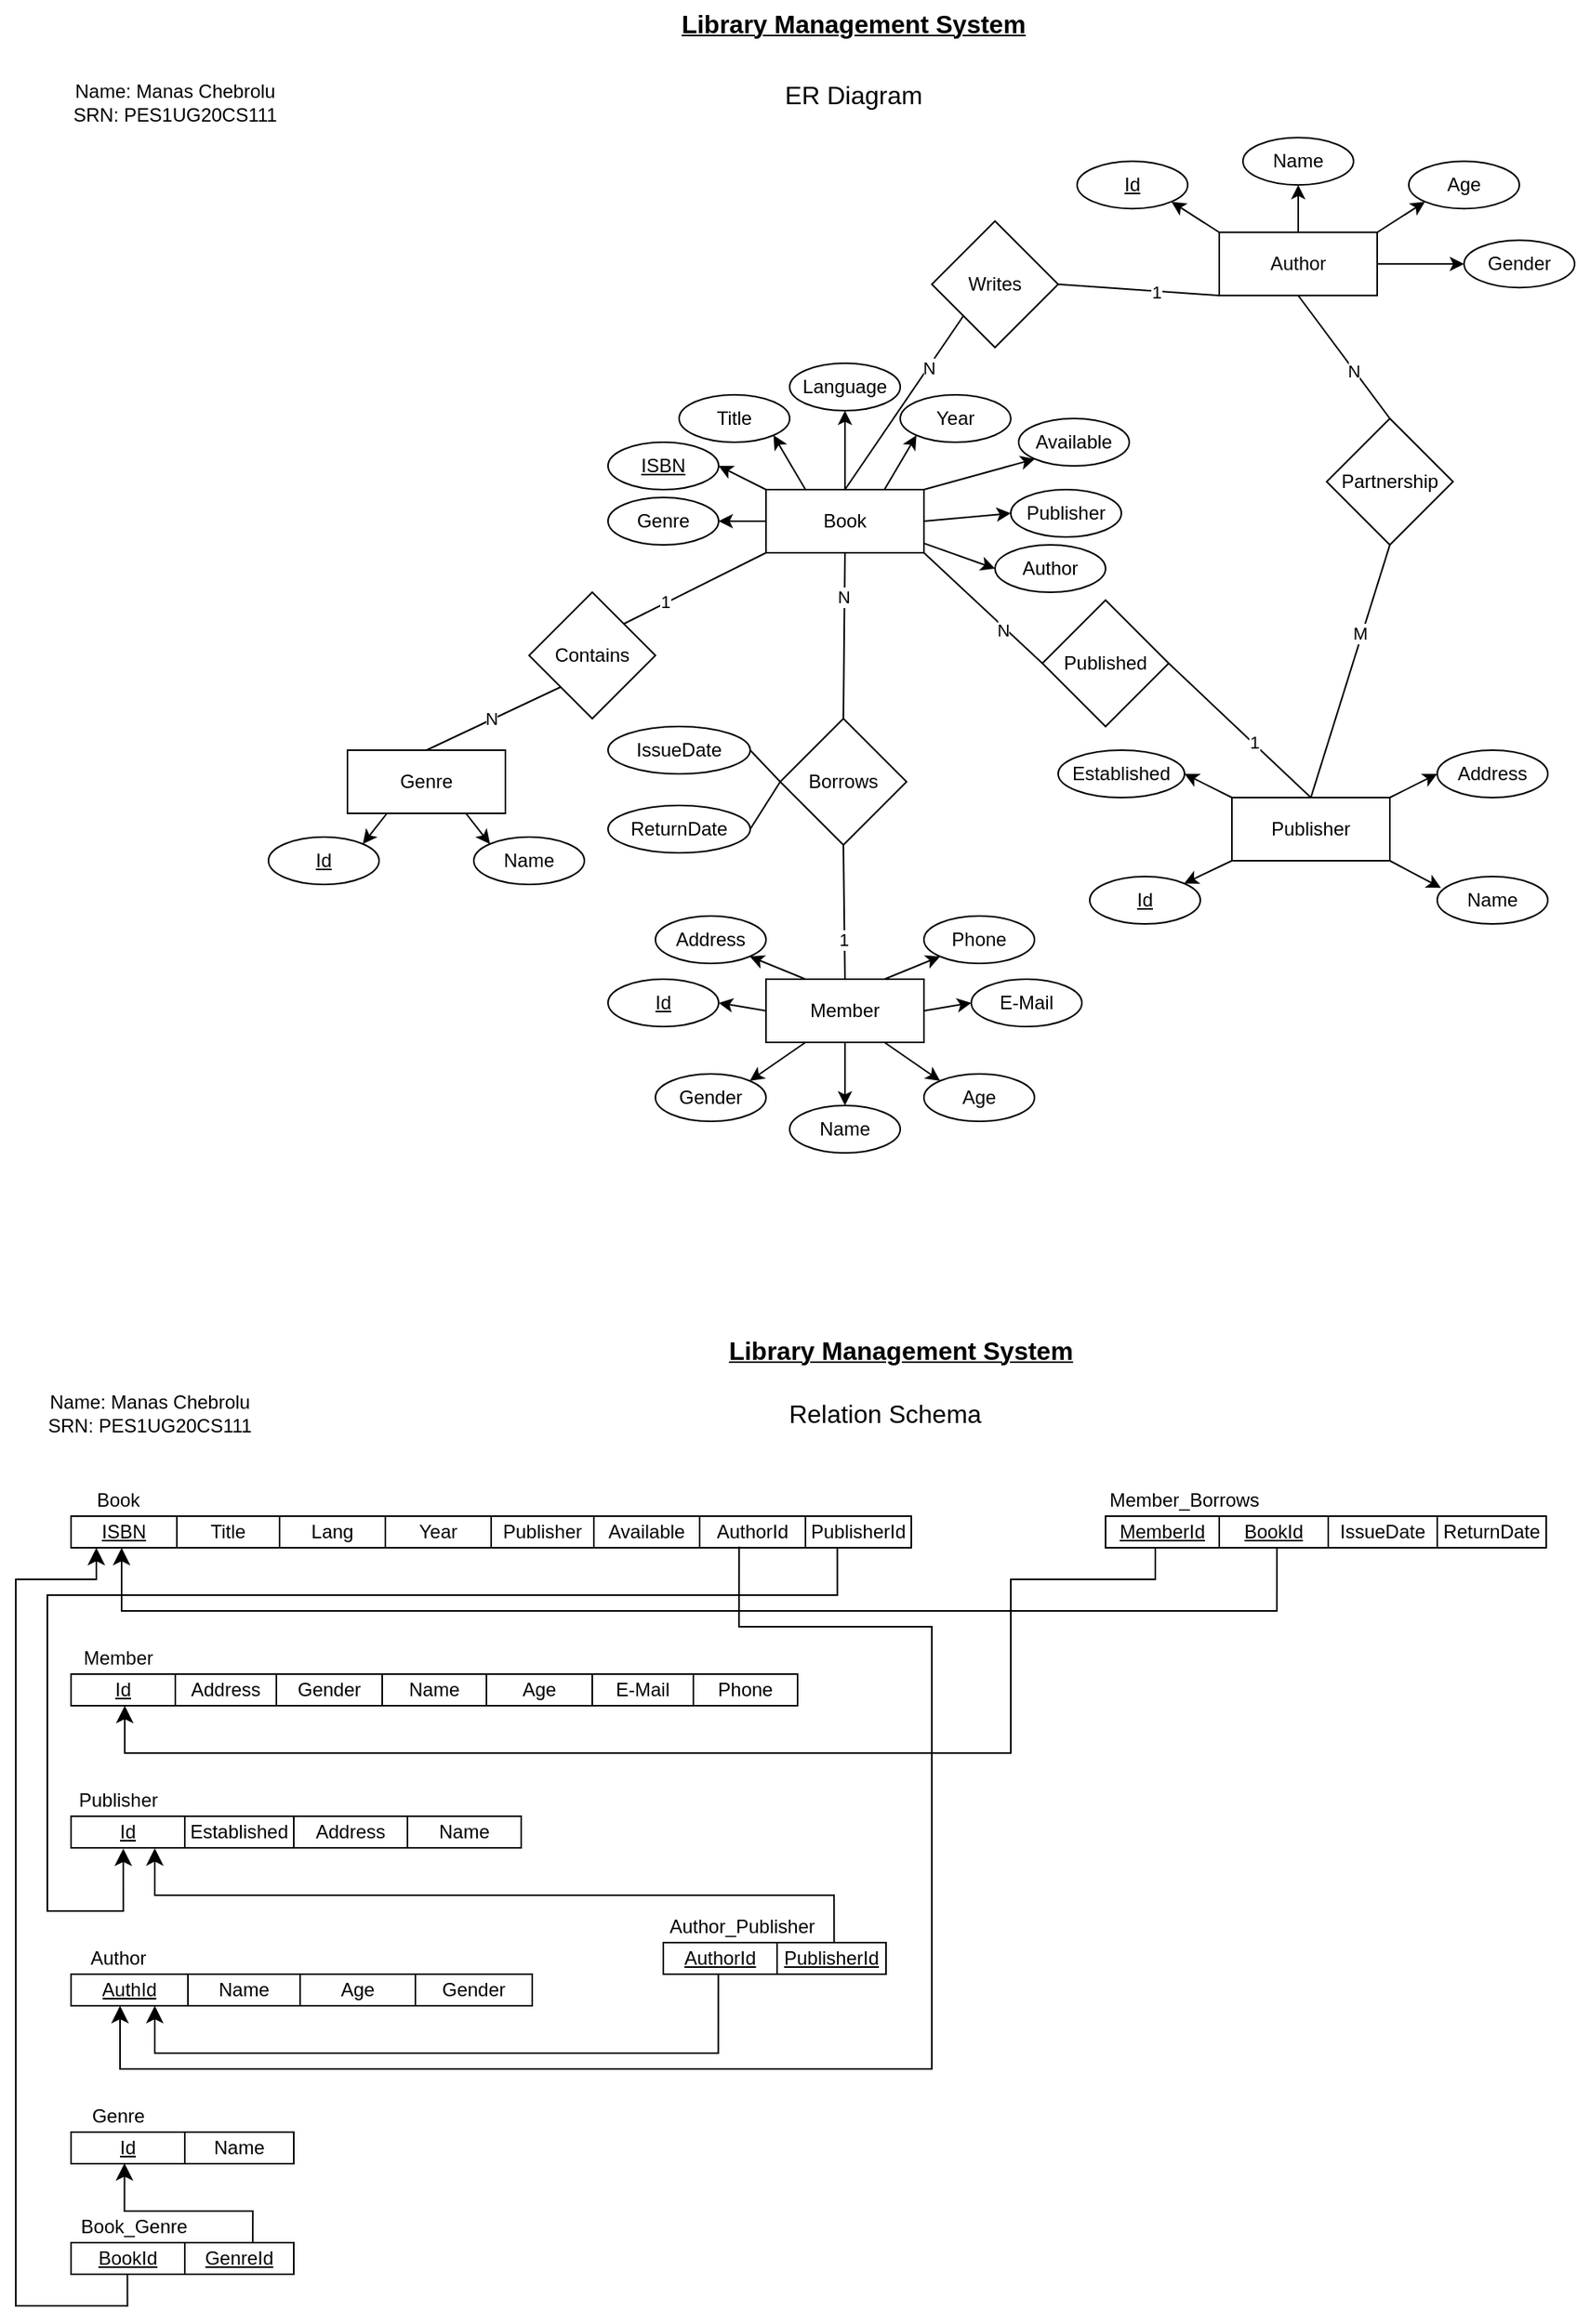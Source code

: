 <mxfile version="20.8.16" type="device"><diagram id="R2lEEEUBdFMjLlhIrx00" name="Page-1"><mxGraphModel dx="1050" dy="629" grid="1" gridSize="10" guides="1" tooltips="1" connect="1" arrows="1" fold="1" page="1" pageScale="1" pageWidth="1169" pageHeight="827" math="0" shadow="0" extFonts="Permanent Marker^https://fonts.googleapis.com/css?family=Permanent+Marker"><root><mxCell id="0"/><mxCell id="1" parent="0"/><mxCell id="EoYGUb1MVzFjLrw_zlAz-4" value="Book" style="rounded=0;whiteSpace=wrap;html=1;" parent="1" vertex="1"><mxGeometry x="495" y="330" width="100" height="40" as="geometry"/></mxCell><mxCell id="EoYGUb1MVzFjLrw_zlAz-5" value="Title" style="ellipse;whiteSpace=wrap;html=1;" parent="1" vertex="1"><mxGeometry x="440" y="270" width="70" height="30" as="geometry"/></mxCell><mxCell id="EoYGUb1MVzFjLrw_zlAz-6" value="Genre" style="ellipse;whiteSpace=wrap;html=1;" parent="1" vertex="1"><mxGeometry x="395" y="335" width="70" height="30" as="geometry"/></mxCell><mxCell id="EoYGUb1MVzFjLrw_zlAz-7" value="Year" style="ellipse;whiteSpace=wrap;html=1;" parent="1" vertex="1"><mxGeometry x="580" y="270" width="70" height="30" as="geometry"/></mxCell><mxCell id="EoYGUb1MVzFjLrw_zlAz-8" value="&lt;u&gt;ISBN&lt;/u&gt;" style="ellipse;whiteSpace=wrap;html=1;" parent="1" vertex="1"><mxGeometry x="395" y="300" width="70" height="30" as="geometry"/></mxCell><mxCell id="EoYGUb1MVzFjLrw_zlAz-9" value="Publisher" style="ellipse;whiteSpace=wrap;html=1;" parent="1" vertex="1"><mxGeometry x="650" y="330" width="70" height="30" as="geometry"/></mxCell><mxCell id="EoYGUb1MVzFjLrw_zlAz-10" value="Author" style="ellipse;whiteSpace=wrap;html=1;" parent="1" vertex="1"><mxGeometry x="640" y="365" width="70" height="30" as="geometry"/></mxCell><mxCell id="EoYGUb1MVzFjLrw_zlAz-11" value="Language" style="ellipse;whiteSpace=wrap;html=1;" parent="1" vertex="1"><mxGeometry x="510" y="250" width="70" height="30" as="geometry"/></mxCell><mxCell id="CpVOEm_hTXo3dr-taE_Y-3" value="" style="endArrow=classic;html=1;rounded=0;exitX=0.5;exitY=0;exitDx=0;exitDy=0;" parent="1" source="EoYGUb1MVzFjLrw_zlAz-4" target="EoYGUb1MVzFjLrw_zlAz-11" edge="1"><mxGeometry width="50" height="50" relative="1" as="geometry"><mxPoint x="775" y="520" as="sourcePoint"/><mxPoint x="825" y="470" as="targetPoint"/></mxGeometry></mxCell><mxCell id="CpVOEm_hTXo3dr-taE_Y-4" value="" style="endArrow=classic;html=1;rounded=0;exitX=0.75;exitY=0;exitDx=0;exitDy=0;entryX=0;entryY=1;entryDx=0;entryDy=0;" parent="1" source="EoYGUb1MVzFjLrw_zlAz-4" target="EoYGUb1MVzFjLrw_zlAz-7" edge="1"><mxGeometry width="50" height="50" relative="1" as="geometry"><mxPoint x="585" y="540" as="sourcePoint"/><mxPoint x="635" y="490" as="targetPoint"/></mxGeometry></mxCell><mxCell id="CpVOEm_hTXo3dr-taE_Y-5" value="" style="endArrow=classic;html=1;rounded=0;exitX=0.25;exitY=0;exitDx=0;exitDy=0;entryX=1;entryY=1;entryDx=0;entryDy=0;" parent="1" source="EoYGUb1MVzFjLrw_zlAz-4" target="EoYGUb1MVzFjLrw_zlAz-5" edge="1"><mxGeometry width="50" height="50" relative="1" as="geometry"><mxPoint x="775" y="520" as="sourcePoint"/><mxPoint x="825" y="470" as="targetPoint"/></mxGeometry></mxCell><mxCell id="CpVOEm_hTXo3dr-taE_Y-6" value="" style="endArrow=classic;html=1;rounded=0;exitX=0;exitY=0;exitDx=0;exitDy=0;entryX=1;entryY=0.5;entryDx=0;entryDy=0;" parent="1" source="EoYGUb1MVzFjLrw_zlAz-4" target="EoYGUb1MVzFjLrw_zlAz-8" edge="1"><mxGeometry width="50" height="50" relative="1" as="geometry"><mxPoint x="775" y="520" as="sourcePoint"/><mxPoint x="825" y="470" as="targetPoint"/></mxGeometry></mxCell><mxCell id="CpVOEm_hTXo3dr-taE_Y-7" value="" style="endArrow=classic;html=1;rounded=0;exitX=1;exitY=0.5;exitDx=0;exitDy=0;entryX=0;entryY=0.5;entryDx=0;entryDy=0;" parent="1" source="EoYGUb1MVzFjLrw_zlAz-4" target="EoYGUb1MVzFjLrw_zlAz-9" edge="1"><mxGeometry width="50" height="50" relative="1" as="geometry"><mxPoint x="775" y="520" as="sourcePoint"/><mxPoint x="825" y="470" as="targetPoint"/></mxGeometry></mxCell><mxCell id="CpVOEm_hTXo3dr-taE_Y-8" value="" style="endArrow=classic;html=1;rounded=0;exitX=0;exitY=0.5;exitDx=0;exitDy=0;entryX=1;entryY=0.5;entryDx=0;entryDy=0;" parent="1" source="EoYGUb1MVzFjLrw_zlAz-4" target="EoYGUb1MVzFjLrw_zlAz-6" edge="1"><mxGeometry width="50" height="50" relative="1" as="geometry"><mxPoint x="775" y="520" as="sourcePoint"/><mxPoint x="825" y="470" as="targetPoint"/></mxGeometry></mxCell><mxCell id="CpVOEm_hTXo3dr-taE_Y-9" value="" style="endArrow=classic;html=1;rounded=0;exitX=0.998;exitY=0.848;exitDx=0;exitDy=0;entryX=0;entryY=0.5;entryDx=0;entryDy=0;exitPerimeter=0;" parent="1" source="EoYGUb1MVzFjLrw_zlAz-4" target="EoYGUb1MVzFjLrw_zlAz-10" edge="1"><mxGeometry width="50" height="50" relative="1" as="geometry"><mxPoint x="775" y="520" as="sourcePoint"/><mxPoint x="635" y="355" as="targetPoint"/></mxGeometry></mxCell><mxCell id="gjZjq2CkIxRzSMaPRDGT-1" value="Author" style="rounded=0;whiteSpace=wrap;html=1;" parent="1" vertex="1"><mxGeometry x="782" y="167.12" width="100" height="40" as="geometry"/></mxCell><mxCell id="gjZjq2CkIxRzSMaPRDGT-2" value="Member" style="rounded=0;whiteSpace=wrap;html=1;" parent="1" vertex="1"><mxGeometry x="495" y="640" width="100" height="40" as="geometry"/></mxCell><mxCell id="gjZjq2CkIxRzSMaPRDGT-3" value="&lt;u&gt;Id&lt;/u&gt;" style="ellipse;whiteSpace=wrap;html=1;" parent="1" vertex="1"><mxGeometry x="692" y="122.12" width="70" height="30" as="geometry"/></mxCell><mxCell id="gjZjq2CkIxRzSMaPRDGT-5" value="Name" style="ellipse;whiteSpace=wrap;html=1;" parent="1" vertex="1"><mxGeometry x="797" y="107.12" width="70" height="30" as="geometry"/></mxCell><mxCell id="gjZjq2CkIxRzSMaPRDGT-8" value="" style="endArrow=classic;html=1;rounded=0;entryX=1;entryY=1;entryDx=0;entryDy=0;exitX=0;exitY=0;exitDx=0;exitDy=0;" parent="1" source="gjZjq2CkIxRzSMaPRDGT-1" target="gjZjq2CkIxRzSMaPRDGT-3" edge="1"><mxGeometry width="50" height="50" relative="1" as="geometry"><mxPoint x="702" y="192.12" as="sourcePoint"/><mxPoint x="752" y="162.12" as="targetPoint"/></mxGeometry></mxCell><mxCell id="gjZjq2CkIxRzSMaPRDGT-9" value="" style="endArrow=classic;html=1;rounded=0;exitX=0.5;exitY=0;exitDx=0;exitDy=0;entryX=0.5;entryY=1;entryDx=0;entryDy=0;" parent="1" source="gjZjq2CkIxRzSMaPRDGT-1" target="gjZjq2CkIxRzSMaPRDGT-5" edge="1"><mxGeometry width="50" height="50" relative="1" as="geometry"><mxPoint x="792" y="397.12" as="sourcePoint"/><mxPoint x="842" y="347.12" as="targetPoint"/></mxGeometry></mxCell><mxCell id="gjZjq2CkIxRzSMaPRDGT-13" value="Age" style="ellipse;whiteSpace=wrap;html=1;" parent="1" vertex="1"><mxGeometry x="902" y="122.12" width="70" height="30" as="geometry"/></mxCell><mxCell id="gjZjq2CkIxRzSMaPRDGT-14" value="" style="endArrow=classic;html=1;rounded=0;entryX=0;entryY=1;entryDx=0;entryDy=0;exitX=1;exitY=0;exitDx=0;exitDy=0;" parent="1" source="gjZjq2CkIxRzSMaPRDGT-1" target="gjZjq2CkIxRzSMaPRDGT-13" edge="1"><mxGeometry width="50" height="50" relative="1" as="geometry"><mxPoint x="992" y="212.12" as="sourcePoint"/><mxPoint x="822" y="247.12" as="targetPoint"/></mxGeometry></mxCell><mxCell id="gjZjq2CkIxRzSMaPRDGT-15" value="&lt;u&gt;Id&lt;/u&gt;" style="ellipse;whiteSpace=wrap;html=1;" parent="1" vertex="1"><mxGeometry x="395" y="640" width="70" height="30" as="geometry"/></mxCell><mxCell id="gjZjq2CkIxRzSMaPRDGT-17" value="Address" style="ellipse;whiteSpace=wrap;html=1;" parent="1" vertex="1"><mxGeometry x="425" y="600" width="70" height="30" as="geometry"/></mxCell><mxCell id="gjZjq2CkIxRzSMaPRDGT-18" value="Name" style="ellipse;whiteSpace=wrap;html=1;" parent="1" vertex="1"><mxGeometry x="510" y="720" width="70" height="30" as="geometry"/></mxCell><mxCell id="gjZjq2CkIxRzSMaPRDGT-21" value="Phone" style="ellipse;whiteSpace=wrap;html=1;" parent="1" vertex="1"><mxGeometry x="595" y="600" width="70" height="30" as="geometry"/></mxCell><mxCell id="gjZjq2CkIxRzSMaPRDGT-22" value="" style="endArrow=classic;html=1;rounded=0;exitX=0;exitY=0.5;exitDx=0;exitDy=0;entryX=1;entryY=0.5;entryDx=0;entryDy=0;" parent="1" source="gjZjq2CkIxRzSMaPRDGT-2" target="gjZjq2CkIxRzSMaPRDGT-15" edge="1"><mxGeometry width="50" height="50" relative="1" as="geometry"><mxPoint x="535" y="780" as="sourcePoint"/><mxPoint x="585" y="730" as="targetPoint"/></mxGeometry></mxCell><mxCell id="gjZjq2CkIxRzSMaPRDGT-23" value="" style="endArrow=classic;html=1;rounded=0;exitX=0.25;exitY=0;exitDx=0;exitDy=0;entryX=1;entryY=1;entryDx=0;entryDy=0;" parent="1" source="gjZjq2CkIxRzSMaPRDGT-2" target="gjZjq2CkIxRzSMaPRDGT-17" edge="1"><mxGeometry width="50" height="50" relative="1" as="geometry"><mxPoint x="615" y="770" as="sourcePoint"/><mxPoint x="665" y="720" as="targetPoint"/></mxGeometry></mxCell><mxCell id="gjZjq2CkIxRzSMaPRDGT-24" value="" style="endArrow=classic;html=1;rounded=0;exitX=0.5;exitY=1;exitDx=0;exitDy=0;entryX=0.5;entryY=0;entryDx=0;entryDy=0;" parent="1" source="gjZjq2CkIxRzSMaPRDGT-2" target="gjZjq2CkIxRzSMaPRDGT-18" edge="1"><mxGeometry width="50" height="50" relative="1" as="geometry"><mxPoint x="605" y="810" as="sourcePoint"/><mxPoint x="655" y="760" as="targetPoint"/></mxGeometry></mxCell><mxCell id="gjZjq2CkIxRzSMaPRDGT-27" value="" style="endArrow=classic;html=1;rounded=0;exitX=0.75;exitY=0;exitDx=0;exitDy=0;entryX=0;entryY=1;entryDx=0;entryDy=0;" parent="1" source="gjZjq2CkIxRzSMaPRDGT-2" target="gjZjq2CkIxRzSMaPRDGT-21" edge="1"><mxGeometry width="50" height="50" relative="1" as="geometry"><mxPoint x="655" y="810" as="sourcePoint"/><mxPoint x="705" y="760" as="targetPoint"/></mxGeometry></mxCell><mxCell id="gjZjq2CkIxRzSMaPRDGT-28" value="E-Mail" style="ellipse;whiteSpace=wrap;html=1;" parent="1" vertex="1"><mxGeometry x="625" y="640" width="70" height="30" as="geometry"/></mxCell><mxCell id="gjZjq2CkIxRzSMaPRDGT-29" value="" style="endArrow=classic;html=1;rounded=0;exitX=1;exitY=0.5;exitDx=0;exitDy=0;entryX=0;entryY=0.5;entryDx=0;entryDy=0;" parent="1" source="gjZjq2CkIxRzSMaPRDGT-2" target="gjZjq2CkIxRzSMaPRDGT-28" edge="1"><mxGeometry width="50" height="50" relative="1" as="geometry"><mxPoint x="785" y="830" as="sourcePoint"/><mxPoint x="835" y="780" as="targetPoint"/></mxGeometry></mxCell><mxCell id="gjZjq2CkIxRzSMaPRDGT-30" value="Gender" style="ellipse;whiteSpace=wrap;html=1;" parent="1" vertex="1"><mxGeometry x="425" y="700" width="70" height="30" as="geometry"/></mxCell><mxCell id="gjZjq2CkIxRzSMaPRDGT-31" value="" style="endArrow=classic;html=1;rounded=0;exitX=0.25;exitY=1;exitDx=0;exitDy=0;entryX=1;entryY=0;entryDx=0;entryDy=0;" parent="1" source="gjZjq2CkIxRzSMaPRDGT-2" target="gjZjq2CkIxRzSMaPRDGT-30" edge="1"><mxGeometry width="50" height="50" relative="1" as="geometry"><mxPoint x="665" y="750" as="sourcePoint"/><mxPoint x="715" y="700" as="targetPoint"/></mxGeometry></mxCell><mxCell id="gjZjq2CkIxRzSMaPRDGT-32" value="Age" style="ellipse;whiteSpace=wrap;html=1;" parent="1" vertex="1"><mxGeometry x="595" y="700" width="70" height="30" as="geometry"/></mxCell><mxCell id="gjZjq2CkIxRzSMaPRDGT-33" value="" style="endArrow=classic;html=1;rounded=0;exitX=0.75;exitY=1;exitDx=0;exitDy=0;entryX=0;entryY=0;entryDx=0;entryDy=0;" parent="1" source="gjZjq2CkIxRzSMaPRDGT-2" target="gjZjq2CkIxRzSMaPRDGT-32" edge="1"><mxGeometry width="50" height="50" relative="1" as="geometry"><mxPoint x="625" y="800" as="sourcePoint"/><mxPoint x="675" y="750" as="targetPoint"/></mxGeometry></mxCell><mxCell id="gjZjq2CkIxRzSMaPRDGT-34" value="Gender" style="ellipse;whiteSpace=wrap;html=1;" parent="1" vertex="1"><mxGeometry x="937" y="172.12" width="70" height="30" as="geometry"/></mxCell><mxCell id="gjZjq2CkIxRzSMaPRDGT-35" value="" style="endArrow=classic;html=1;rounded=0;exitX=1;exitY=0.5;exitDx=0;exitDy=0;entryX=0;entryY=0.5;entryDx=0;entryDy=0;" parent="1" source="gjZjq2CkIxRzSMaPRDGT-1" target="gjZjq2CkIxRzSMaPRDGT-34" edge="1"><mxGeometry width="50" height="50" relative="1" as="geometry"><mxPoint x="862" y="362.12" as="sourcePoint"/><mxPoint x="912" y="312.12" as="targetPoint"/></mxGeometry></mxCell><mxCell id="gjZjq2CkIxRzSMaPRDGT-36" value="Genre" style="rounded=0;whiteSpace=wrap;html=1;" parent="1" vertex="1"><mxGeometry x="230" y="495" width="100" height="40" as="geometry"/></mxCell><mxCell id="gjZjq2CkIxRzSMaPRDGT-37" value="&lt;u style=&quot;&quot;&gt;Id&lt;/u&gt;" style="ellipse;whiteSpace=wrap;html=1;" parent="1" vertex="1"><mxGeometry x="180" y="550" width="70" height="30" as="geometry"/></mxCell><mxCell id="gjZjq2CkIxRzSMaPRDGT-38" value="Name" style="ellipse;whiteSpace=wrap;html=1;" parent="1" vertex="1"><mxGeometry x="310" y="550" width="70" height="30" as="geometry"/></mxCell><mxCell id="gjZjq2CkIxRzSMaPRDGT-39" value="" style="endArrow=classic;html=1;rounded=0;exitX=0.25;exitY=1;exitDx=0;exitDy=0;entryX=1;entryY=0;entryDx=0;entryDy=0;" parent="1" source="gjZjq2CkIxRzSMaPRDGT-36" target="gjZjq2CkIxRzSMaPRDGT-37" edge="1"><mxGeometry width="50" height="50" relative="1" as="geometry"><mxPoint x="255" y="595" as="sourcePoint"/><mxPoint x="220" y="590" as="targetPoint"/></mxGeometry></mxCell><mxCell id="gjZjq2CkIxRzSMaPRDGT-40" value="" style="endArrow=classic;html=1;rounded=0;exitX=0.75;exitY=1;exitDx=0;exitDy=0;entryX=0;entryY=0;entryDx=0;entryDy=0;" parent="1" source="gjZjq2CkIxRzSMaPRDGT-36" target="gjZjq2CkIxRzSMaPRDGT-38" edge="1"><mxGeometry width="50" height="50" relative="1" as="geometry"><mxPoint x="305" y="595" as="sourcePoint"/><mxPoint x="325" y="550" as="targetPoint"/></mxGeometry></mxCell><mxCell id="gjZjq2CkIxRzSMaPRDGT-41" value="Borrows" style="rhombus;whiteSpace=wrap;html=1;" parent="1" vertex="1"><mxGeometry x="504" y="475" width="80" height="80" as="geometry"/></mxCell><mxCell id="gjZjq2CkIxRzSMaPRDGT-43" value="" style="endArrow=none;html=1;rounded=0;exitX=0.5;exitY=0;exitDx=0;exitDy=0;entryX=0.5;entryY=1;entryDx=0;entryDy=0;" parent="1" source="gjZjq2CkIxRzSMaPRDGT-2" target="gjZjq2CkIxRzSMaPRDGT-41" edge="1"><mxGeometry width="50" height="50" relative="1" as="geometry"><mxPoint x="845" y="645" as="sourcePoint"/><mxPoint x="895" y="595" as="targetPoint"/></mxGeometry></mxCell><mxCell id="gjZjq2CkIxRzSMaPRDGT-189" value="1" style="edgeLabel;html=1;align=center;verticalAlign=middle;resizable=0;points=[];" parent="gjZjq2CkIxRzSMaPRDGT-43" vertex="1" connectable="0"><mxGeometry x="-0.263" y="-1" relative="1" as="geometry"><mxPoint x="-2" y="6" as="offset"/></mxGeometry></mxCell><mxCell id="gjZjq2CkIxRzSMaPRDGT-44" value="" style="endArrow=none;html=1;rounded=0;exitX=0.5;exitY=0;exitDx=0;exitDy=0;entryX=0.5;entryY=1;entryDx=0;entryDy=0;" parent="1" source="gjZjq2CkIxRzSMaPRDGT-41" target="EoYGUb1MVzFjLrw_zlAz-4" edge="1"><mxGeometry width="50" height="50" relative="1" as="geometry"><mxPoint x="765" y="535" as="sourcePoint"/><mxPoint x="815" y="485" as="targetPoint"/></mxGeometry></mxCell><mxCell id="gjZjq2CkIxRzSMaPRDGT-188" value="N" style="edgeLabel;html=1;align=center;verticalAlign=middle;resizable=0;points=[];" parent="gjZjq2CkIxRzSMaPRDGT-44" vertex="1" connectable="0"><mxGeometry x="0.479" y="1" relative="1" as="geometry"><mxPoint as="offset"/></mxGeometry></mxCell><mxCell id="gjZjq2CkIxRzSMaPRDGT-45" value="Publisher" style="rounded=0;whiteSpace=wrap;html=1;" parent="1" vertex="1"><mxGeometry x="790" y="525" width="100" height="40" as="geometry"/></mxCell><mxCell id="gjZjq2CkIxRzSMaPRDGT-47" value="&lt;u style=&quot;&quot;&gt;Id&lt;/u&gt;" style="ellipse;whiteSpace=wrap;html=1;" parent="1" vertex="1"><mxGeometry x="700" y="575" width="70" height="30" as="geometry"/></mxCell><mxCell id="gjZjq2CkIxRzSMaPRDGT-48" value="Name" style="ellipse;whiteSpace=wrap;html=1;" parent="1" vertex="1"><mxGeometry x="920" y="575" width="70" height="30" as="geometry"/></mxCell><mxCell id="gjZjq2CkIxRzSMaPRDGT-49" value="Established" style="ellipse;whiteSpace=wrap;html=1;" parent="1" vertex="1"><mxGeometry x="680" y="495" width="80" height="30" as="geometry"/></mxCell><mxCell id="gjZjq2CkIxRzSMaPRDGT-50" value="Address" style="ellipse;whiteSpace=wrap;html=1;" parent="1" vertex="1"><mxGeometry x="920" y="495" width="70" height="30" as="geometry"/></mxCell><mxCell id="gjZjq2CkIxRzSMaPRDGT-52" value="" style="endArrow=classic;html=1;rounded=0;exitX=0;exitY=1;exitDx=0;exitDy=0;entryX=1;entryY=0;entryDx=0;entryDy=0;" parent="1" source="gjZjq2CkIxRzSMaPRDGT-45" target="gjZjq2CkIxRzSMaPRDGT-47" edge="1"><mxGeometry width="50" height="50" relative="1" as="geometry"><mxPoint x="630" y="565" as="sourcePoint"/><mxPoint x="680" y="515" as="targetPoint"/></mxGeometry></mxCell><mxCell id="gjZjq2CkIxRzSMaPRDGT-53" value="" style="endArrow=classic;html=1;rounded=0;exitX=0;exitY=0;exitDx=0;exitDy=0;entryX=1;entryY=0.5;entryDx=0;entryDy=0;" parent="1" source="gjZjq2CkIxRzSMaPRDGT-45" target="gjZjq2CkIxRzSMaPRDGT-49" edge="1"><mxGeometry width="50" height="50" relative="1" as="geometry"><mxPoint x="710" y="705" as="sourcePoint"/><mxPoint x="760" y="655" as="targetPoint"/></mxGeometry></mxCell><mxCell id="gjZjq2CkIxRzSMaPRDGT-54" value="" style="endArrow=classic;html=1;rounded=0;exitX=1;exitY=1;exitDx=0;exitDy=0;entryX=0.034;entryY=0.24;entryDx=0;entryDy=0;entryPerimeter=0;" parent="1" source="gjZjq2CkIxRzSMaPRDGT-45" target="gjZjq2CkIxRzSMaPRDGT-48" edge="1"><mxGeometry width="50" height="50" relative="1" as="geometry"><mxPoint x="730" y="735" as="sourcePoint"/><mxPoint x="780" y="685" as="targetPoint"/></mxGeometry></mxCell><mxCell id="gjZjq2CkIxRzSMaPRDGT-55" value="" style="endArrow=classic;html=1;rounded=0;exitX=1;exitY=0;exitDx=0;exitDy=0;entryX=0;entryY=0.5;entryDx=0;entryDy=0;" parent="1" source="gjZjq2CkIxRzSMaPRDGT-45" target="gjZjq2CkIxRzSMaPRDGT-50" edge="1"><mxGeometry width="50" height="50" relative="1" as="geometry"><mxPoint x="740" y="715" as="sourcePoint"/><mxPoint x="790" y="665" as="targetPoint"/></mxGeometry></mxCell><mxCell id="gjZjq2CkIxRzSMaPRDGT-56" value="Contains" style="rhombus;whiteSpace=wrap;html=1;" parent="1" vertex="1"><mxGeometry x="345" y="395" width="80" height="80" as="geometry"/></mxCell><mxCell id="gjZjq2CkIxRzSMaPRDGT-57" value="" style="endArrow=none;html=1;rounded=0;entryX=1;entryY=0;entryDx=0;entryDy=0;exitX=0;exitY=1;exitDx=0;exitDy=0;" parent="1" source="EoYGUb1MVzFjLrw_zlAz-4" target="gjZjq2CkIxRzSMaPRDGT-56" edge="1"><mxGeometry width="50" height="50" relative="1" as="geometry"><mxPoint x="595" y="370" as="sourcePoint"/><mxPoint x="800" y="715" as="targetPoint"/></mxGeometry></mxCell><mxCell id="gjZjq2CkIxRzSMaPRDGT-192" value="1" style="edgeLabel;html=1;align=center;verticalAlign=middle;resizable=0;points=[];" parent="gjZjq2CkIxRzSMaPRDGT-57" vertex="1" connectable="0"><mxGeometry x="0.412" y="-1" relative="1" as="geometry"><mxPoint as="offset"/></mxGeometry></mxCell><mxCell id="gjZjq2CkIxRzSMaPRDGT-58" value="" style="endArrow=none;html=1;rounded=0;entryX=0;entryY=1;entryDx=0;entryDy=0;exitX=0.5;exitY=0;exitDx=0;exitDy=0;" parent="1" source="gjZjq2CkIxRzSMaPRDGT-36" target="gjZjq2CkIxRzSMaPRDGT-56" edge="1"><mxGeometry width="50" height="50" relative="1" as="geometry"><mxPoint x="770" y="870" as="sourcePoint"/><mxPoint x="820" y="820" as="targetPoint"/></mxGeometry></mxCell><mxCell id="gjZjq2CkIxRzSMaPRDGT-193" value="N" style="edgeLabel;html=1;align=center;verticalAlign=middle;resizable=0;points=[];" parent="gjZjq2CkIxRzSMaPRDGT-58" vertex="1" connectable="0"><mxGeometry x="-0.188" y="2" relative="1" as="geometry"><mxPoint x="7" y="-2" as="offset"/></mxGeometry></mxCell><mxCell id="gjZjq2CkIxRzSMaPRDGT-59" value="Published" style="rhombus;whiteSpace=wrap;html=1;" parent="1" vertex="1"><mxGeometry x="670" y="400" width="80" height="80" as="geometry"/></mxCell><mxCell id="gjZjq2CkIxRzSMaPRDGT-60" value="" style="endArrow=none;html=1;rounded=0;entryX=0.5;entryY=0;entryDx=0;entryDy=0;exitX=1;exitY=0.5;exitDx=0;exitDy=0;" parent="1" source="gjZjq2CkIxRzSMaPRDGT-59" target="gjZjq2CkIxRzSMaPRDGT-45" edge="1"><mxGeometry width="50" height="50" relative="1" as="geometry"><mxPoint x="360" y="930" as="sourcePoint"/><mxPoint x="410" y="880" as="targetPoint"/></mxGeometry></mxCell><mxCell id="gjZjq2CkIxRzSMaPRDGT-191" value="1" style="edgeLabel;html=1;align=center;verticalAlign=middle;resizable=0;points=[];" parent="gjZjq2CkIxRzSMaPRDGT-60" vertex="1" connectable="0"><mxGeometry x="0.177" y="1" relative="1" as="geometry"><mxPoint as="offset"/></mxGeometry></mxCell><mxCell id="gjZjq2CkIxRzSMaPRDGT-61" value="" style="endArrow=none;html=1;rounded=0;entryX=0;entryY=0.5;entryDx=0;entryDy=0;exitX=1;exitY=1;exitDx=0;exitDy=0;" parent="1" source="EoYGUb1MVzFjLrw_zlAz-4" target="gjZjq2CkIxRzSMaPRDGT-59" edge="1"><mxGeometry width="50" height="50" relative="1" as="geometry"><mxPoint x="280" y="870" as="sourcePoint"/><mxPoint x="330" y="820" as="targetPoint"/></mxGeometry></mxCell><mxCell id="gjZjq2CkIxRzSMaPRDGT-190" value="N" style="edgeLabel;html=1;align=center;verticalAlign=middle;resizable=0;points=[];" parent="gjZjq2CkIxRzSMaPRDGT-61" vertex="1" connectable="0"><mxGeometry x="0.447" y="2" relative="1" as="geometry"><mxPoint x="-6" as="offset"/></mxGeometry></mxCell><mxCell id="gjZjq2CkIxRzSMaPRDGT-62" value="Writes" style="rhombus;whiteSpace=wrap;html=1;" parent="1" vertex="1"><mxGeometry x="600" y="160" width="80" height="80" as="geometry"/></mxCell><mxCell id="gjZjq2CkIxRzSMaPRDGT-63" value="" style="endArrow=none;html=1;rounded=0;exitX=0.5;exitY=0;exitDx=0;exitDy=0;entryX=0;entryY=1;entryDx=0;entryDy=0;" parent="1" source="EoYGUb1MVzFjLrw_zlAz-4" target="gjZjq2CkIxRzSMaPRDGT-62" edge="1"><mxGeometry width="50" height="50" relative="1" as="geometry"><mxPoint x="320" y="90" as="sourcePoint"/><mxPoint x="370" y="40" as="targetPoint"/></mxGeometry></mxCell><mxCell id="gjZjq2CkIxRzSMaPRDGT-195" value="N" style="edgeLabel;html=1;align=center;verticalAlign=middle;resizable=0;points=[];" parent="gjZjq2CkIxRzSMaPRDGT-63" vertex="1" connectable="0"><mxGeometry x="0.395" relative="1" as="geometry"><mxPoint as="offset"/></mxGeometry></mxCell><mxCell id="gjZjq2CkIxRzSMaPRDGT-64" value="" style="endArrow=none;html=1;rounded=0;exitX=1;exitY=0.5;exitDx=0;exitDy=0;entryX=0;entryY=1;entryDx=0;entryDy=0;" parent="1" source="gjZjq2CkIxRzSMaPRDGT-62" target="gjZjq2CkIxRzSMaPRDGT-1" edge="1"><mxGeometry width="50" height="50" relative="1" as="geometry"><mxPoint x="707" y="217.12" as="sourcePoint"/><mxPoint x="567" y="57.12" as="targetPoint"/></mxGeometry></mxCell><mxCell id="gjZjq2CkIxRzSMaPRDGT-194" value="1" style="edgeLabel;html=1;align=center;verticalAlign=middle;resizable=0;points=[];" parent="gjZjq2CkIxRzSMaPRDGT-64" vertex="1" connectable="0"><mxGeometry x="0.212" relative="1" as="geometry"><mxPoint as="offset"/></mxGeometry></mxCell><mxCell id="gjZjq2CkIxRzSMaPRDGT-65" value="Partnership" style="rhombus;whiteSpace=wrap;html=1;" parent="1" vertex="1"><mxGeometry x="850" y="285" width="80" height="80" as="geometry"/></mxCell><mxCell id="gjZjq2CkIxRzSMaPRDGT-66" value="" style="endArrow=none;html=1;rounded=0;exitX=0.5;exitY=0;exitDx=0;exitDy=0;entryX=0.5;entryY=1;entryDx=0;entryDy=0;" parent="1" source="gjZjq2CkIxRzSMaPRDGT-65" target="gjZjq2CkIxRzSMaPRDGT-1" edge="1"><mxGeometry width="50" height="50" relative="1" as="geometry"><mxPoint x="240" y="160" as="sourcePoint"/><mxPoint x="290" y="110" as="targetPoint"/></mxGeometry></mxCell><mxCell id="gjZjq2CkIxRzSMaPRDGT-197" value="N" style="edgeLabel;html=1;align=center;verticalAlign=middle;resizable=0;points=[];" parent="gjZjq2CkIxRzSMaPRDGT-66" vertex="1" connectable="0"><mxGeometry x="-0.193" y="1" relative="1" as="geometry"><mxPoint x="1" as="offset"/></mxGeometry></mxCell><mxCell id="gjZjq2CkIxRzSMaPRDGT-67" value="" style="endArrow=none;html=1;rounded=0;entryX=0.5;entryY=1;entryDx=0;entryDy=0;exitX=0.5;exitY=0;exitDx=0;exitDy=0;" parent="1" source="gjZjq2CkIxRzSMaPRDGT-45" target="gjZjq2CkIxRzSMaPRDGT-65" edge="1"><mxGeometry width="50" height="50" relative="1" as="geometry"><mxPoint x="850" y="480" as="sourcePoint"/><mxPoint x="900" y="430" as="targetPoint"/></mxGeometry></mxCell><mxCell id="gjZjq2CkIxRzSMaPRDGT-196" value="M" style="edgeLabel;html=1;align=center;verticalAlign=middle;resizable=0;points=[];" parent="gjZjq2CkIxRzSMaPRDGT-67" vertex="1" connectable="0"><mxGeometry x="0.307" y="2" relative="1" as="geometry"><mxPoint y="1" as="offset"/></mxGeometry></mxCell><mxCell id="gjZjq2CkIxRzSMaPRDGT-69" value="" style="shape=table;startSize=0;container=1;collapsible=0;childLayout=tableLayout;" parent="1" vertex="1"><mxGeometry x="55" y="980" width="532" height="20" as="geometry"/></mxCell><mxCell id="gjZjq2CkIxRzSMaPRDGT-70" value="" style="shape=tableRow;horizontal=0;startSize=0;swimlaneHead=0;swimlaneBody=0;strokeColor=inherit;top=0;left=0;bottom=0;right=0;collapsible=0;dropTarget=0;fillColor=none;points=[[0,0.5],[1,0.5]];portConstraint=eastwest;" parent="gjZjq2CkIxRzSMaPRDGT-69" vertex="1"><mxGeometry width="532" height="20" as="geometry"/></mxCell><mxCell id="gjZjq2CkIxRzSMaPRDGT-71" value="&lt;u&gt;ISBN&lt;/u&gt;" style="shape=partialRectangle;html=1;whiteSpace=wrap;connectable=0;strokeColor=inherit;overflow=hidden;fillColor=none;top=0;left=0;bottom=0;right=0;pointerEvents=1;" parent="gjZjq2CkIxRzSMaPRDGT-70" vertex="1"><mxGeometry width="67" height="20" as="geometry"><mxRectangle width="67" height="20" as="alternateBounds"/></mxGeometry></mxCell><mxCell id="gjZjq2CkIxRzSMaPRDGT-72" value="Title" style="shape=partialRectangle;html=1;whiteSpace=wrap;connectable=0;strokeColor=inherit;overflow=hidden;fillColor=none;top=0;left=0;bottom=0;right=0;pointerEvents=1;" parent="gjZjq2CkIxRzSMaPRDGT-70" vertex="1"><mxGeometry x="67" width="65" height="20" as="geometry"><mxRectangle width="65" height="20" as="alternateBounds"/></mxGeometry></mxCell><mxCell id="gjZjq2CkIxRzSMaPRDGT-73" value="Lang" style="shape=partialRectangle;html=1;whiteSpace=wrap;connectable=0;strokeColor=inherit;overflow=hidden;fillColor=none;top=0;left=0;bottom=0;right=0;pointerEvents=1;" parent="gjZjq2CkIxRzSMaPRDGT-70" vertex="1"><mxGeometry x="132" width="67" height="20" as="geometry"><mxRectangle width="67" height="20" as="alternateBounds"/></mxGeometry></mxCell><mxCell id="gjZjq2CkIxRzSMaPRDGT-74" value="Year" style="shape=partialRectangle;html=1;whiteSpace=wrap;connectable=0;strokeColor=inherit;overflow=hidden;fillColor=none;top=0;left=0;bottom=0;right=0;pointerEvents=1;" parent="gjZjq2CkIxRzSMaPRDGT-70" vertex="1"><mxGeometry x="199" width="67" height="20" as="geometry"><mxRectangle width="67" height="20" as="alternateBounds"/></mxGeometry></mxCell><mxCell id="gjZjq2CkIxRzSMaPRDGT-75" value="Publisher" style="shape=partialRectangle;html=1;whiteSpace=wrap;connectable=0;strokeColor=inherit;overflow=hidden;fillColor=none;top=0;left=0;bottom=0;right=0;pointerEvents=1;" parent="gjZjq2CkIxRzSMaPRDGT-70" vertex="1"><mxGeometry x="266" width="65" height="20" as="geometry"><mxRectangle width="65" height="20" as="alternateBounds"/></mxGeometry></mxCell><mxCell id="gjZjq2CkIxRzSMaPRDGT-76" value="Available" style="shape=partialRectangle;html=1;whiteSpace=wrap;connectable=0;strokeColor=inherit;overflow=hidden;fillColor=none;top=0;left=0;bottom=0;right=0;pointerEvents=1;" parent="gjZjq2CkIxRzSMaPRDGT-70" vertex="1"><mxGeometry x="331" width="67" height="20" as="geometry"><mxRectangle width="67" height="20" as="alternateBounds"/></mxGeometry></mxCell><mxCell id="gjZjq2CkIxRzSMaPRDGT-169" value="AuthorId" style="shape=partialRectangle;html=1;whiteSpace=wrap;connectable=0;strokeColor=inherit;overflow=hidden;fillColor=none;top=0;left=0;bottom=0;right=0;pointerEvents=1;" parent="gjZjq2CkIxRzSMaPRDGT-70" vertex="1"><mxGeometry x="398" width="67" height="20" as="geometry"><mxRectangle width="67" height="20" as="alternateBounds"/></mxGeometry></mxCell><mxCell id="gjZjq2CkIxRzSMaPRDGT-208" value="PublisherId" style="shape=partialRectangle;html=1;whiteSpace=wrap;connectable=0;strokeColor=inherit;overflow=hidden;fillColor=none;top=0;left=0;bottom=0;right=0;pointerEvents=1;" parent="gjZjq2CkIxRzSMaPRDGT-70" vertex="1"><mxGeometry x="465" width="67" height="20" as="geometry"><mxRectangle width="67" height="20" as="alternateBounds"/></mxGeometry></mxCell><mxCell id="gjZjq2CkIxRzSMaPRDGT-77" value="Book" style="text;html=1;strokeColor=none;fillColor=none;align=center;verticalAlign=middle;whiteSpace=wrap;rounded=0;" parent="1" vertex="1"><mxGeometry x="55" y="960" width="60" height="20" as="geometry"/></mxCell><mxCell id="gjZjq2CkIxRzSMaPRDGT-86" value="Member" style="text;html=1;strokeColor=none;fillColor=none;align=center;verticalAlign=middle;whiteSpace=wrap;rounded=0;" parent="1" vertex="1"><mxGeometry x="55" y="1060" width="60" height="20" as="geometry"/></mxCell><mxCell id="gjZjq2CkIxRzSMaPRDGT-94" value="IssueDate" style="ellipse;whiteSpace=wrap;html=1;" parent="1" vertex="1"><mxGeometry x="395" y="480" width="90" height="30" as="geometry"/></mxCell><mxCell id="gjZjq2CkIxRzSMaPRDGT-95" value="" style="endArrow=none;html=1;rounded=0;entryX=0;entryY=0.5;entryDx=0;entryDy=0;exitX=1;exitY=0.5;exitDx=0;exitDy=0;" parent="1" source="gjZjq2CkIxRzSMaPRDGT-94" target="gjZjq2CkIxRzSMaPRDGT-41" edge="1"><mxGeometry width="50" height="50" relative="1" as="geometry"><mxPoint x="210" y="710" as="sourcePoint"/><mxPoint x="260" y="660" as="targetPoint"/></mxGeometry></mxCell><mxCell id="gjZjq2CkIxRzSMaPRDGT-96" value="ReturnDate" style="ellipse;whiteSpace=wrap;html=1;" parent="1" vertex="1"><mxGeometry x="395" y="530" width="90" height="30" as="geometry"/></mxCell><mxCell id="gjZjq2CkIxRzSMaPRDGT-97" value="" style="endArrow=none;html=1;rounded=0;entryX=0;entryY=0.5;entryDx=0;entryDy=0;exitX=1;exitY=0.5;exitDx=0;exitDy=0;" parent="1" source="gjZjq2CkIxRzSMaPRDGT-96" target="gjZjq2CkIxRzSMaPRDGT-41" edge="1"><mxGeometry width="50" height="50" relative="1" as="geometry"><mxPoint x="160" y="690" as="sourcePoint"/><mxPoint x="210" y="640" as="targetPoint"/></mxGeometry></mxCell><mxCell id="gjZjq2CkIxRzSMaPRDGT-98" value="" style="shape=table;startSize=0;container=1;collapsible=0;childLayout=tableLayout;" parent="1" vertex="1"><mxGeometry x="55" y="1080" width="460" height="20" as="geometry"/></mxCell><mxCell id="gjZjq2CkIxRzSMaPRDGT-99" value="" style="shape=tableRow;horizontal=0;startSize=0;swimlaneHead=0;swimlaneBody=0;strokeColor=inherit;top=0;left=0;bottom=0;right=0;collapsible=0;dropTarget=0;fillColor=none;points=[[0,0.5],[1,0.5]];portConstraint=eastwest;" parent="gjZjq2CkIxRzSMaPRDGT-98" vertex="1"><mxGeometry width="460" height="20" as="geometry"/></mxCell><mxCell id="gjZjq2CkIxRzSMaPRDGT-100" value="&lt;u&gt;Id&lt;/u&gt;" style="shape=partialRectangle;html=1;whiteSpace=wrap;connectable=0;strokeColor=inherit;overflow=hidden;fillColor=none;top=0;left=0;bottom=0;right=0;pointerEvents=1;" parent="gjZjq2CkIxRzSMaPRDGT-99" vertex="1"><mxGeometry width="66" height="20" as="geometry"><mxRectangle width="66" height="20" as="alternateBounds"/></mxGeometry></mxCell><mxCell id="gjZjq2CkIxRzSMaPRDGT-101" value="Address" style="shape=partialRectangle;html=1;whiteSpace=wrap;connectable=0;strokeColor=inherit;overflow=hidden;fillColor=none;top=0;left=0;bottom=0;right=0;pointerEvents=1;" parent="gjZjq2CkIxRzSMaPRDGT-99" vertex="1"><mxGeometry x="66" width="64" height="20" as="geometry"><mxRectangle width="64" height="20" as="alternateBounds"/></mxGeometry></mxCell><mxCell id="gjZjq2CkIxRzSMaPRDGT-102" value="Gender" style="shape=partialRectangle;html=1;whiteSpace=wrap;connectable=0;strokeColor=inherit;overflow=hidden;fillColor=none;top=0;left=0;bottom=0;right=0;pointerEvents=1;" parent="gjZjq2CkIxRzSMaPRDGT-99" vertex="1"><mxGeometry x="130" width="67" height="20" as="geometry"><mxRectangle width="67" height="20" as="alternateBounds"/></mxGeometry></mxCell><mxCell id="gjZjq2CkIxRzSMaPRDGT-103" value="Name" style="shape=partialRectangle;html=1;whiteSpace=wrap;connectable=0;strokeColor=inherit;overflow=hidden;fillColor=none;top=0;left=0;bottom=0;right=0;pointerEvents=1;" parent="gjZjq2CkIxRzSMaPRDGT-99" vertex="1"><mxGeometry x="197" width="66" height="20" as="geometry"><mxRectangle width="66" height="20" as="alternateBounds"/></mxGeometry></mxCell><mxCell id="gjZjq2CkIxRzSMaPRDGT-105" value="Age" style="shape=partialRectangle;html=1;whiteSpace=wrap;connectable=0;strokeColor=inherit;overflow=hidden;fillColor=none;top=0;left=0;bottom=0;right=0;pointerEvents=1;" parent="gjZjq2CkIxRzSMaPRDGT-99" vertex="1"><mxGeometry x="263" width="67" height="20" as="geometry"><mxRectangle width="67" height="20" as="alternateBounds"/></mxGeometry></mxCell><mxCell id="gjZjq2CkIxRzSMaPRDGT-106" value="E-Mail" style="shape=partialRectangle;html=1;whiteSpace=wrap;connectable=0;strokeColor=inherit;overflow=hidden;fillColor=none;top=0;left=0;bottom=0;right=0;pointerEvents=1;" parent="gjZjq2CkIxRzSMaPRDGT-99" vertex="1"><mxGeometry x="330" width="64" height="20" as="geometry"><mxRectangle width="64" height="20" as="alternateBounds"/></mxGeometry></mxCell><mxCell id="gjZjq2CkIxRzSMaPRDGT-107" value="Phone" style="shape=partialRectangle;html=1;whiteSpace=wrap;connectable=0;strokeColor=inherit;overflow=hidden;fillColor=none;top=0;left=0;bottom=0;right=0;pointerEvents=1;" parent="gjZjq2CkIxRzSMaPRDGT-99" vertex="1"><mxGeometry x="394" width="66" height="20" as="geometry"><mxRectangle width="66" height="20" as="alternateBounds"/></mxGeometry></mxCell><mxCell id="gjZjq2CkIxRzSMaPRDGT-126" value="Publisher" style="text;html=1;strokeColor=none;fillColor=none;align=center;verticalAlign=middle;whiteSpace=wrap;rounded=0;" parent="1" vertex="1"><mxGeometry x="55" y="1150" width="60" height="20" as="geometry"/></mxCell><mxCell id="gjZjq2CkIxRzSMaPRDGT-127" value="" style="shape=table;startSize=0;container=1;collapsible=0;childLayout=tableLayout;" parent="1" vertex="1"><mxGeometry x="55" y="1170" width="285" height="20" as="geometry"/></mxCell><mxCell id="gjZjq2CkIxRzSMaPRDGT-128" value="" style="shape=tableRow;horizontal=0;startSize=0;swimlaneHead=0;swimlaneBody=0;strokeColor=inherit;top=0;left=0;bottom=0;right=0;collapsible=0;dropTarget=0;fillColor=none;points=[[0,0.5],[1,0.5]];portConstraint=eastwest;" parent="gjZjq2CkIxRzSMaPRDGT-127" vertex="1"><mxGeometry width="285" height="20" as="geometry"/></mxCell><mxCell id="gjZjq2CkIxRzSMaPRDGT-129" value="&lt;u&gt;Id&lt;/u&gt;" style="shape=partialRectangle;html=1;whiteSpace=wrap;connectable=0;strokeColor=inherit;overflow=hidden;fillColor=none;top=0;left=0;bottom=0;right=0;pointerEvents=1;" parent="gjZjq2CkIxRzSMaPRDGT-128" vertex="1"><mxGeometry width="72" height="20" as="geometry"><mxRectangle width="72" height="20" as="alternateBounds"/></mxGeometry></mxCell><mxCell id="gjZjq2CkIxRzSMaPRDGT-130" value="Established" style="shape=partialRectangle;html=1;whiteSpace=wrap;connectable=0;strokeColor=inherit;overflow=hidden;fillColor=none;top=0;left=0;bottom=0;right=0;pointerEvents=1;" parent="gjZjq2CkIxRzSMaPRDGT-128" vertex="1"><mxGeometry x="72" width="69" height="20" as="geometry"><mxRectangle width="69" height="20" as="alternateBounds"/></mxGeometry></mxCell><mxCell id="gjZjq2CkIxRzSMaPRDGT-131" value="Address" style="shape=partialRectangle;html=1;whiteSpace=wrap;connectable=0;strokeColor=inherit;overflow=hidden;fillColor=none;top=0;left=0;bottom=0;right=0;pointerEvents=1;" parent="gjZjq2CkIxRzSMaPRDGT-128" vertex="1"><mxGeometry x="141" width="72" height="20" as="geometry"><mxRectangle width="72" height="20" as="alternateBounds"/></mxGeometry></mxCell><mxCell id="gjZjq2CkIxRzSMaPRDGT-132" value="Name" style="shape=partialRectangle;html=1;whiteSpace=wrap;connectable=0;strokeColor=inherit;overflow=hidden;fillColor=none;top=0;left=0;bottom=0;right=0;pointerEvents=1;" parent="gjZjq2CkIxRzSMaPRDGT-128" vertex="1"><mxGeometry x="213" width="72" height="20" as="geometry"><mxRectangle width="72" height="20" as="alternateBounds"/></mxGeometry></mxCell><mxCell id="gjZjq2CkIxRzSMaPRDGT-137" value="Author" style="text;html=1;strokeColor=none;fillColor=none;align=center;verticalAlign=middle;whiteSpace=wrap;rounded=0;" parent="1" vertex="1"><mxGeometry x="55" y="1250" width="60" height="20" as="geometry"/></mxCell><mxCell id="gjZjq2CkIxRzSMaPRDGT-138" value="" style="shape=table;startSize=0;container=1;collapsible=0;childLayout=tableLayout;" parent="1" vertex="1"><mxGeometry x="55" y="1270" width="292" height="20" as="geometry"/></mxCell><mxCell id="gjZjq2CkIxRzSMaPRDGT-139" value="" style="shape=tableRow;horizontal=0;startSize=0;swimlaneHead=0;swimlaneBody=0;strokeColor=inherit;top=0;left=0;bottom=0;right=0;collapsible=0;dropTarget=0;fillColor=none;points=[[0,0.5],[1,0.5]];portConstraint=eastwest;" parent="gjZjq2CkIxRzSMaPRDGT-138" vertex="1"><mxGeometry width="292" height="20" as="geometry"/></mxCell><mxCell id="gjZjq2CkIxRzSMaPRDGT-140" value="&lt;u&gt;AuthId&lt;/u&gt;" style="shape=partialRectangle;html=1;whiteSpace=wrap;connectable=0;strokeColor=inherit;overflow=hidden;fillColor=none;top=0;left=0;bottom=0;right=0;pointerEvents=1;" parent="gjZjq2CkIxRzSMaPRDGT-139" vertex="1"><mxGeometry width="74" height="20" as="geometry"><mxRectangle width="74" height="20" as="alternateBounds"/></mxGeometry></mxCell><mxCell id="gjZjq2CkIxRzSMaPRDGT-141" value="Name" style="shape=partialRectangle;html=1;whiteSpace=wrap;connectable=0;strokeColor=inherit;overflow=hidden;fillColor=none;top=0;left=0;bottom=0;right=0;pointerEvents=1;" parent="gjZjq2CkIxRzSMaPRDGT-139" vertex="1"><mxGeometry x="74" width="71" height="20" as="geometry"><mxRectangle width="71" height="20" as="alternateBounds"/></mxGeometry></mxCell><mxCell id="gjZjq2CkIxRzSMaPRDGT-145" value="Age" style="shape=partialRectangle;html=1;whiteSpace=wrap;connectable=0;strokeColor=inherit;overflow=hidden;fillColor=none;top=0;left=0;bottom=0;right=0;pointerEvents=1;" parent="gjZjq2CkIxRzSMaPRDGT-139" vertex="1"><mxGeometry x="145" width="73" height="20" as="geometry"><mxRectangle width="73" height="20" as="alternateBounds"/></mxGeometry></mxCell><mxCell id="gjZjq2CkIxRzSMaPRDGT-147" value="Gender" style="shape=partialRectangle;html=1;whiteSpace=wrap;connectable=0;strokeColor=inherit;overflow=hidden;fillColor=none;top=0;left=0;bottom=0;right=0;pointerEvents=1;" parent="gjZjq2CkIxRzSMaPRDGT-139" vertex="1"><mxGeometry x="218" width="74" height="20" as="geometry"><mxRectangle width="74" height="20" as="alternateBounds"/></mxGeometry></mxCell><mxCell id="gjZjq2CkIxRzSMaPRDGT-148" value="Genre" style="text;html=1;strokeColor=none;fillColor=none;align=center;verticalAlign=middle;whiteSpace=wrap;rounded=0;" parent="1" vertex="1"><mxGeometry x="55" y="1350" width="60" height="20" as="geometry"/></mxCell><mxCell id="gjZjq2CkIxRzSMaPRDGT-149" value="" style="shape=table;startSize=0;container=1;collapsible=0;childLayout=tableLayout;" parent="1" vertex="1"><mxGeometry x="55" y="1370" width="141" height="20" as="geometry"/></mxCell><mxCell id="gjZjq2CkIxRzSMaPRDGT-150" value="" style="shape=tableRow;horizontal=0;startSize=0;swimlaneHead=0;swimlaneBody=0;strokeColor=inherit;top=0;left=0;bottom=0;right=0;collapsible=0;dropTarget=0;fillColor=none;points=[[0,0.5],[1,0.5]];portConstraint=eastwest;" parent="gjZjq2CkIxRzSMaPRDGT-149" vertex="1"><mxGeometry width="141" height="20" as="geometry"/></mxCell><mxCell id="gjZjq2CkIxRzSMaPRDGT-151" value="&lt;u&gt;Id&lt;/u&gt;" style="shape=partialRectangle;html=1;whiteSpace=wrap;connectable=0;strokeColor=inherit;overflow=hidden;fillColor=none;top=0;left=0;bottom=0;right=0;pointerEvents=1;" parent="gjZjq2CkIxRzSMaPRDGT-150" vertex="1"><mxGeometry width="72" height="20" as="geometry"><mxRectangle width="72" height="20" as="alternateBounds"/></mxGeometry></mxCell><mxCell id="gjZjq2CkIxRzSMaPRDGT-152" value="Name" style="shape=partialRectangle;html=1;whiteSpace=wrap;connectable=0;strokeColor=inherit;overflow=hidden;fillColor=none;top=0;left=0;bottom=0;right=0;pointerEvents=1;" parent="gjZjq2CkIxRzSMaPRDGT-150" vertex="1"><mxGeometry x="72" width="69" height="20" as="geometry"><mxRectangle width="69" height="20" as="alternateBounds"/></mxGeometry></mxCell><mxCell id="gjZjq2CkIxRzSMaPRDGT-155" value="Member_Borrows" style="text;html=1;strokeColor=none;fillColor=none;align=center;verticalAlign=middle;whiteSpace=wrap;rounded=0;" parent="1" vertex="1"><mxGeometry x="710" y="960" width="100" height="20" as="geometry"/></mxCell><mxCell id="gjZjq2CkIxRzSMaPRDGT-156" value="" style="shape=table;startSize=0;container=1;collapsible=0;childLayout=tableLayout;" parent="1" vertex="1"><mxGeometry x="710" y="980" width="279" height="20" as="geometry"/></mxCell><mxCell id="gjZjq2CkIxRzSMaPRDGT-157" value="" style="shape=tableRow;horizontal=0;startSize=0;swimlaneHead=0;swimlaneBody=0;strokeColor=inherit;top=0;left=0;bottom=0;right=0;collapsible=0;dropTarget=0;fillColor=none;points=[[0,0.5],[1,0.5]];portConstraint=eastwest;" parent="gjZjq2CkIxRzSMaPRDGT-156" vertex="1"><mxGeometry width="279" height="20" as="geometry"/></mxCell><mxCell id="gjZjq2CkIxRzSMaPRDGT-158" value="&lt;u&gt;MemberId&lt;/u&gt;" style="shape=partialRectangle;html=1;whiteSpace=wrap;connectable=0;strokeColor=inherit;overflow=hidden;fillColor=none;top=0;left=0;bottom=0;right=0;pointerEvents=1;" parent="gjZjq2CkIxRzSMaPRDGT-157" vertex="1"><mxGeometry width="72" height="20" as="geometry"><mxRectangle width="72" height="20" as="alternateBounds"/></mxGeometry></mxCell><mxCell id="gjZjq2CkIxRzSMaPRDGT-159" value="&lt;u&gt;BookId&lt;/u&gt;" style="shape=partialRectangle;html=1;whiteSpace=wrap;connectable=0;strokeColor=inherit;overflow=hidden;fillColor=none;top=0;left=0;bottom=0;right=0;pointerEvents=1;" parent="gjZjq2CkIxRzSMaPRDGT-157" vertex="1"><mxGeometry x="72" width="69" height="20" as="geometry"><mxRectangle width="69" height="20" as="alternateBounds"/></mxGeometry></mxCell><mxCell id="gjZjq2CkIxRzSMaPRDGT-160" value="IssueDate" style="shape=partialRectangle;html=1;whiteSpace=wrap;connectable=0;strokeColor=inherit;overflow=hidden;fillColor=none;top=0;left=0;bottom=0;right=0;pointerEvents=1;" parent="gjZjq2CkIxRzSMaPRDGT-157" vertex="1"><mxGeometry x="141" width="69" height="20" as="geometry"><mxRectangle width="69" height="20" as="alternateBounds"/></mxGeometry></mxCell><mxCell id="gjZjq2CkIxRzSMaPRDGT-161" value="ReturnDate" style="shape=partialRectangle;html=1;whiteSpace=wrap;connectable=0;strokeColor=inherit;overflow=hidden;fillColor=none;top=0;left=0;bottom=0;right=0;pointerEvents=1;" parent="gjZjq2CkIxRzSMaPRDGT-157" vertex="1"><mxGeometry x="210" width="69" height="20" as="geometry"><mxRectangle width="69" height="20" as="alternateBounds"/></mxGeometry></mxCell><mxCell id="gjZjq2CkIxRzSMaPRDGT-162" value="Book_Genre" style="text;html=1;strokeColor=none;fillColor=none;align=center;verticalAlign=middle;whiteSpace=wrap;rounded=0;" parent="1" vertex="1"><mxGeometry x="55" y="1420" width="80" height="20" as="geometry"/></mxCell><mxCell id="gjZjq2CkIxRzSMaPRDGT-163" value="" style="shape=table;startSize=0;container=1;collapsible=0;childLayout=tableLayout;" parent="1" vertex="1"><mxGeometry x="55" y="1440" width="141" height="20" as="geometry"/></mxCell><mxCell id="gjZjq2CkIxRzSMaPRDGT-164" value="" style="shape=tableRow;horizontal=0;startSize=0;swimlaneHead=0;swimlaneBody=0;strokeColor=inherit;top=0;left=0;bottom=0;right=0;collapsible=0;dropTarget=0;fillColor=none;points=[[0,0.5],[1,0.5]];portConstraint=eastwest;" parent="gjZjq2CkIxRzSMaPRDGT-163" vertex="1"><mxGeometry width="141" height="20" as="geometry"/></mxCell><mxCell id="gjZjq2CkIxRzSMaPRDGT-165" value="&lt;u&gt;BookId&lt;/u&gt;" style="shape=partialRectangle;html=1;whiteSpace=wrap;connectable=0;strokeColor=inherit;overflow=hidden;fillColor=none;top=0;left=0;bottom=0;right=0;pointerEvents=1;" parent="gjZjq2CkIxRzSMaPRDGT-164" vertex="1"><mxGeometry width="72" height="20" as="geometry"><mxRectangle width="72" height="20" as="alternateBounds"/></mxGeometry></mxCell><mxCell id="gjZjq2CkIxRzSMaPRDGT-166" value="&lt;u&gt;GenreId&lt;/u&gt;" style="shape=partialRectangle;html=1;whiteSpace=wrap;connectable=0;strokeColor=inherit;overflow=hidden;fillColor=none;top=0;left=0;bottom=0;right=0;pointerEvents=1;" parent="gjZjq2CkIxRzSMaPRDGT-164" vertex="1"><mxGeometry x="72" width="69" height="20" as="geometry"><mxRectangle width="69" height="20" as="alternateBounds"/></mxGeometry></mxCell><mxCell id="gjZjq2CkIxRzSMaPRDGT-173" value="" style="edgeStyle=segmentEdgeStyle;endArrow=classic;html=1;curved=0;rounded=0;endSize=8;startSize=8;entryX=0.116;entryY=1.022;entryDx=0;entryDy=0;entryPerimeter=0;exitX=0.912;exitY=1.005;exitDx=0;exitDy=0;exitPerimeter=0;" parent="1" source="gjZjq2CkIxRzSMaPRDGT-70" target="gjZjq2CkIxRzSMaPRDGT-128" edge="1"><mxGeometry width="50" height="50" relative="1" as="geometry"><mxPoint x="480" y="1030" as="sourcePoint"/><mxPoint x="390" y="1180" as="targetPoint"/><Array as="points"><mxPoint x="540" y="1030"/><mxPoint x="40" y="1030"/><mxPoint x="40" y="1230"/><mxPoint x="88" y="1230"/></Array></mxGeometry></mxCell><mxCell id="gjZjq2CkIxRzSMaPRDGT-182" value="Author_Publisher" style="text;html=1;strokeColor=none;fillColor=none;align=center;verticalAlign=middle;whiteSpace=wrap;rounded=0;" parent="1" vertex="1"><mxGeometry x="430" y="1230" width="100" height="20" as="geometry"/></mxCell><mxCell id="gjZjq2CkIxRzSMaPRDGT-183" value="" style="shape=table;startSize=0;container=1;collapsible=0;childLayout=tableLayout;" parent="1" vertex="1"><mxGeometry x="430" y="1250" width="141" height="20" as="geometry"/></mxCell><mxCell id="gjZjq2CkIxRzSMaPRDGT-184" value="" style="shape=tableRow;horizontal=0;startSize=0;swimlaneHead=0;swimlaneBody=0;strokeColor=inherit;top=0;left=0;bottom=0;right=0;collapsible=0;dropTarget=0;fillColor=none;points=[[0,0.5],[1,0.5]];portConstraint=eastwest;" parent="gjZjq2CkIxRzSMaPRDGT-183" vertex="1"><mxGeometry width="141" height="20" as="geometry"/></mxCell><mxCell id="gjZjq2CkIxRzSMaPRDGT-185" value="&lt;u&gt;AuthorId&lt;/u&gt;" style="shape=partialRectangle;html=1;whiteSpace=wrap;connectable=0;strokeColor=inherit;overflow=hidden;fillColor=none;top=0;left=0;bottom=0;right=0;pointerEvents=1;" parent="gjZjq2CkIxRzSMaPRDGT-184" vertex="1"><mxGeometry width="72" height="20" as="geometry"><mxRectangle width="72" height="20" as="alternateBounds"/></mxGeometry></mxCell><mxCell id="gjZjq2CkIxRzSMaPRDGT-186" value="&lt;u&gt;PublisherId&lt;/u&gt;" style="shape=partialRectangle;html=1;whiteSpace=wrap;connectable=0;strokeColor=inherit;overflow=hidden;fillColor=none;top=0;left=0;bottom=0;right=0;pointerEvents=1;" parent="gjZjq2CkIxRzSMaPRDGT-184" vertex="1"><mxGeometry x="72" width="69" height="20" as="geometry"><mxRectangle width="69" height="20" as="alternateBounds"/></mxGeometry></mxCell><mxCell id="gjZjq2CkIxRzSMaPRDGT-198" value="" style="edgeStyle=segmentEdgeStyle;endArrow=classic;html=1;curved=0;rounded=0;endSize=8;startSize=8;exitX=0.113;exitY=1.015;exitDx=0;exitDy=0;exitPerimeter=0;" parent="1" source="gjZjq2CkIxRzSMaPRDGT-157" target="gjZjq2CkIxRzSMaPRDGT-99" edge="1"><mxGeometry width="50" height="50" relative="1" as="geometry"><mxPoint x="740" y="1020" as="sourcePoint"/><mxPoint x="700" y="990" as="targetPoint"/><Array as="points"><mxPoint x="741" y="1020"/><mxPoint x="650" y="1020"/><mxPoint x="650" y="1130"/><mxPoint x="89" y="1130"/></Array></mxGeometry></mxCell><mxCell id="gjZjq2CkIxRzSMaPRDGT-199" value="" style="edgeStyle=segmentEdgeStyle;endArrow=classic;html=1;curved=0;rounded=0;endSize=8;startSize=8;exitX=0.389;exitY=1.011;exitDx=0;exitDy=0;exitPerimeter=0;" parent="1" source="gjZjq2CkIxRzSMaPRDGT-157" target="gjZjq2CkIxRzSMaPRDGT-70" edge="1"><mxGeometry width="50" height="50" relative="1" as="geometry"><mxPoint x="819" y="1004" as="sourcePoint"/><mxPoint x="660" y="920" as="targetPoint"/><Array as="points"><mxPoint x="819" y="1040"/><mxPoint x="87" y="1040"/></Array></mxGeometry></mxCell><mxCell id="gjZjq2CkIxRzSMaPRDGT-200" value="" style="edgeStyle=segmentEdgeStyle;endArrow=classic;html=1;curved=0;rounded=0;endSize=8;startSize=8;entryX=0.24;entryY=0.984;entryDx=0;entryDy=0;entryPerimeter=0;exitX=0.816;exitY=0;exitDx=0;exitDy=0;exitPerimeter=0;" parent="1" source="gjZjq2CkIxRzSMaPRDGT-164" target="gjZjq2CkIxRzSMaPRDGT-150" edge="1"><mxGeometry width="50" height="50" relative="1" as="geometry"><mxPoint x="170" y="1420" as="sourcePoint"/><mxPoint x="110" y="1490" as="targetPoint"/><Array as="points"><mxPoint x="170" y="1420"/><mxPoint x="89" y="1420"/></Array></mxGeometry></mxCell><mxCell id="gjZjq2CkIxRzSMaPRDGT-201" value="" style="edgeStyle=segmentEdgeStyle;endArrow=classic;html=1;curved=0;rounded=0;endSize=8;startSize=8;exitX=0.253;exitY=1.023;exitDx=0;exitDy=0;exitPerimeter=0;" parent="1" source="gjZjq2CkIxRzSMaPRDGT-164" target="gjZjq2CkIxRzSMaPRDGT-70" edge="1"><mxGeometry width="50" height="50" relative="1" as="geometry"><mxPoint x="90" y="1480" as="sourcePoint"/><mxPoint x="40" y="1410" as="targetPoint"/><Array as="points"><mxPoint x="91" y="1480"/><mxPoint x="20" y="1480"/><mxPoint x="20" y="1020"/><mxPoint x="71" y="1020"/></Array></mxGeometry></mxCell><mxCell id="gjZjq2CkIxRzSMaPRDGT-204" value="" style="edgeStyle=segmentEdgeStyle;endArrow=classic;html=1;curved=0;rounded=0;endSize=8;startSize=8;exitX=0.247;exitY=0.996;exitDx=0;exitDy=0;exitPerimeter=0;" parent="1" source="gjZjq2CkIxRzSMaPRDGT-184" target="gjZjq2CkIxRzSMaPRDGT-139" edge="1"><mxGeometry width="50" height="50" relative="1" as="geometry"><mxPoint x="590" y="1340" as="sourcePoint"/><mxPoint x="640" y="1290" as="targetPoint"/><Array as="points"><mxPoint x="465" y="1320"/><mxPoint x="108" y="1320"/></Array></mxGeometry></mxCell><mxCell id="gjZjq2CkIxRzSMaPRDGT-205" value="" style="edgeStyle=segmentEdgeStyle;endArrow=classic;html=1;curved=0;rounded=0;endSize=8;startSize=8;exitX=0.767;exitY=0.009;exitDx=0;exitDy=0;exitPerimeter=0;entryX=0.186;entryY=1.012;entryDx=0;entryDy=0;entryPerimeter=0;" parent="1" source="gjZjq2CkIxRzSMaPRDGT-184" target="gjZjq2CkIxRzSMaPRDGT-128" edge="1"><mxGeometry width="50" height="50" relative="1" as="geometry"><mxPoint x="770" y="1290" as="sourcePoint"/><mxPoint x="820" y="1240" as="targetPoint"/><Array as="points"><mxPoint x="538" y="1220"/><mxPoint x="108" y="1220"/></Array></mxGeometry></mxCell><mxCell id="gjZjq2CkIxRzSMaPRDGT-206" value="Available" style="ellipse;whiteSpace=wrap;html=1;" parent="1" vertex="1"><mxGeometry x="655" y="285" width="70" height="30" as="geometry"/></mxCell><mxCell id="gjZjq2CkIxRzSMaPRDGT-207" value="" style="endArrow=classic;html=1;rounded=0;exitX=1;exitY=0;exitDx=0;exitDy=0;entryX=0;entryY=1;entryDx=0;entryDy=0;" parent="1" source="EoYGUb1MVzFjLrw_zlAz-4" target="gjZjq2CkIxRzSMaPRDGT-206" edge="1"><mxGeometry width="50" height="50" relative="1" as="geometry"><mxPoint x="120" y="320" as="sourcePoint"/><mxPoint x="170" y="270" as="targetPoint"/></mxGeometry></mxCell><mxCell id="gjZjq2CkIxRzSMaPRDGT-209" value="Name: Manas Chebrolu&lt;br&gt;SRN: PES1UG20CS111" style="text;html=1;strokeColor=none;fillColor=none;align=center;verticalAlign=middle;whiteSpace=wrap;rounded=0;" parent="1" vertex="1"><mxGeometry x="46" y="70" width="150" height="30" as="geometry"/></mxCell><mxCell id="gjZjq2CkIxRzSMaPRDGT-210" value="Name: Manas Chebrolu&lt;br&gt;SRN: PES1UG20CS111" style="text;html=1;strokeColor=none;fillColor=none;align=center;verticalAlign=middle;whiteSpace=wrap;rounded=0;" parent="1" vertex="1"><mxGeometry x="30" y="900" width="150" height="30" as="geometry"/></mxCell><mxCell id="gjZjq2CkIxRzSMaPRDGT-211" value="&lt;b&gt;&lt;u&gt;&lt;font style=&quot;font-size: 16px;&quot;&gt;Library Management System&lt;/font&gt;&lt;/u&gt;&lt;/b&gt;" style="text;html=1;align=center;verticalAlign=middle;resizable=0;points=[];autosize=1;strokeColor=none;fillColor=none;" parent="1" vertex="1"><mxGeometry x="430" y="20" width="240" height="30" as="geometry"/></mxCell><mxCell id="gjZjq2CkIxRzSMaPRDGT-212" value="&lt;b&gt;&lt;u&gt;&lt;font style=&quot;font-size: 16px;&quot;&gt;Library Management System&lt;/font&gt;&lt;/u&gt;&lt;/b&gt;" style="text;html=1;align=center;verticalAlign=middle;resizable=0;points=[];autosize=1;strokeColor=none;fillColor=none;" parent="1" vertex="1"><mxGeometry x="460" y="860" width="240" height="30" as="geometry"/></mxCell><mxCell id="gjZjq2CkIxRzSMaPRDGT-213" value="ER Diagram" style="text;html=1;align=center;verticalAlign=middle;resizable=0;points=[];autosize=1;strokeColor=none;fillColor=none;fontSize=16;" parent="1" vertex="1"><mxGeometry x="495" y="65" width="110" height="30" as="geometry"/></mxCell><mxCell id="gjZjq2CkIxRzSMaPRDGT-214" value="Relation Schema" style="text;html=1;align=center;verticalAlign=middle;resizable=0;points=[];autosize=1;strokeColor=none;fillColor=none;fontSize=16;" parent="1" vertex="1"><mxGeometry x="495" y="900" width="150" height="30" as="geometry"/></mxCell><mxCell id="gjZjq2CkIxRzSMaPRDGT-215" value="" style="edgeStyle=segmentEdgeStyle;endArrow=classic;html=1;curved=0;rounded=0;endSize=8;startSize=8;fontSize=16;exitX=0.795;exitY=0.962;exitDx=0;exitDy=0;exitPerimeter=0;" parent="1" source="gjZjq2CkIxRzSMaPRDGT-70" target="gjZjq2CkIxRzSMaPRDGT-139" edge="1"><mxGeometry width="50" height="50" relative="1" as="geometry"><mxPoint x="450" y="1480" as="sourcePoint"/><mxPoint x="500" y="1430" as="targetPoint"/><Array as="points"><mxPoint x="478" y="1050"/><mxPoint x="600" y="1050"/><mxPoint x="600" y="1330"/><mxPoint x="86" y="1330"/></Array></mxGeometry></mxCell></root></mxGraphModel></diagram></mxfile>
